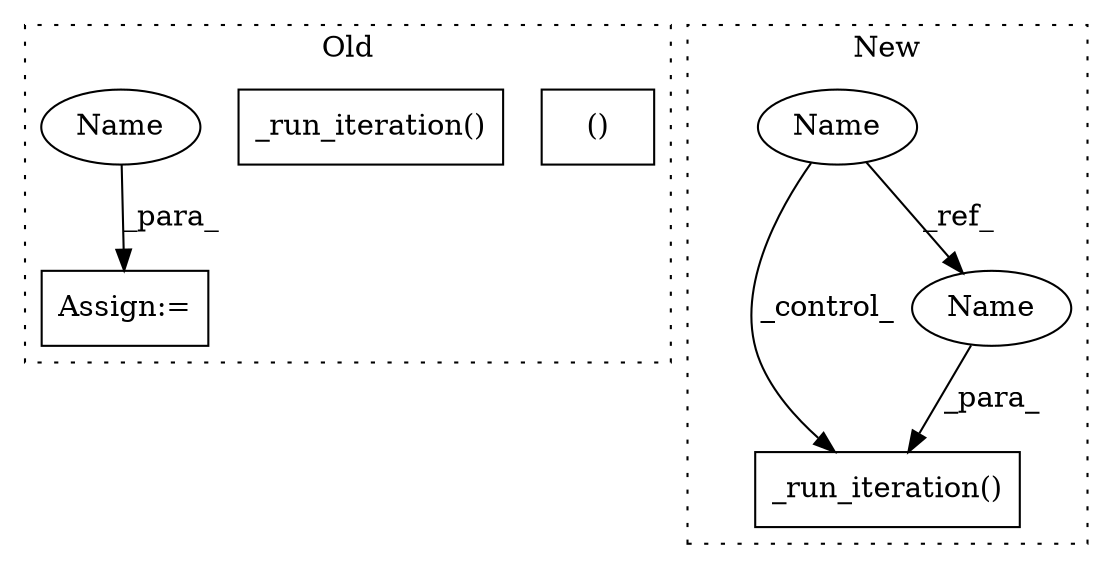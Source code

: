 digraph G {
subgraph cluster0 {
1 [label="()" a="54" s="3514" l="20" shape="box"];
4 [label="_run_iteration()" a="75" s="3558" l="84" shape="box"];
5 [label="Assign:=" a="68" s="3514" l="23" shape="box"];
7 [label="Name" a="87" s="3537" l="4" shape="ellipse"];
label = "Old";
style="dotted";
}
subgraph cluster1 {
2 [label="_run_iteration()" a="75" s="3252,3276" l="20,1" shape="box"];
3 [label="Name" a="87" s="3196" l="4" shape="ellipse"];
6 [label="Name" a="87" s="3272" l="4" shape="ellipse"];
label = "New";
style="dotted";
}
3 -> 2 [label="_control_"];
3 -> 6 [label="_ref_"];
6 -> 2 [label="_para_"];
7 -> 5 [label="_para_"];
}